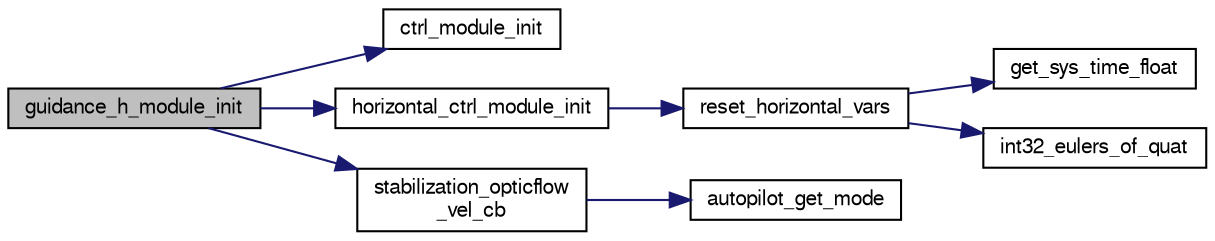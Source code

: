 digraph "guidance_h_module_init"
{
  edge [fontname="FreeSans",fontsize="10",labelfontname="FreeSans",labelfontsize="10"];
  node [fontname="FreeSans",fontsize="10",shape=record];
  rankdir="LR";
  Node1 [label="guidance_h_module_init",height=0.2,width=0.4,color="black", fillcolor="grey75", style="filled", fontcolor="black"];
  Node1 -> Node2 [color="midnightblue",fontsize="10",style="solid",fontname="FreeSans"];
  Node2 [label="ctrl_module_init",height=0.2,width=0.4,color="black", fillcolor="white", style="filled",URL="$ctrl__module__innerloop__demo_8c.html#a2a7323cb20a25d04675e7029725d0f06"];
  Node1 -> Node3 [color="midnightblue",fontsize="10",style="solid",fontname="FreeSans"];
  Node3 [label="horizontal_ctrl_module_init",height=0.2,width=0.4,color="black", fillcolor="white", style="filled",URL="$optical__flow__hover_8c.html#ab10a886e73d13b8c525a5bdee70a19af",tooltip="Initialize the horizontal optical flow hover module. "];
  Node3 -> Node4 [color="midnightblue",fontsize="10",style="solid",fontname="FreeSans"];
  Node4 [label="reset_horizontal_vars",height=0.2,width=0.4,color="black", fillcolor="white", style="filled",URL="$optical__flow__hover_8c.html#a043924ff94b6679387ad01bd10786087",tooltip="Reset all horizontal variables: "];
  Node4 -> Node5 [color="midnightblue",fontsize="10",style="solid",fontname="FreeSans"];
  Node5 [label="get_sys_time_float",height=0.2,width=0.4,color="black", fillcolor="white", style="filled",URL="$sys__time_8h.html#af486c2fb33d8d33645256a9970eb056e",tooltip="Get the time in seconds since startup. "];
  Node4 -> Node6 [color="midnightblue",fontsize="10",style="solid",fontname="FreeSans"];
  Node6 [label="int32_eulers_of_quat",height=0.2,width=0.4,color="black", fillcolor="white", style="filled",URL="$group__math__algebra__int.html#ga02ccc32cb7b533e0c7cf18140fb7104e"];
  Node1 -> Node7 [color="midnightblue",fontsize="10",style="solid",fontname="FreeSans"];
  Node7 [label="stabilization_opticflow\l_vel_cb",height=0.2,width=0.4,color="black", fillcolor="white", style="filled",URL="$guidance__opticflow__hover_8c.html#a781dbde7c535e9a3c38caeb2026d9ebb",tooltip="Update the controls on a new VELOCITY_ESTIMATE ABI message. "];
  Node7 -> Node8 [color="midnightblue",fontsize="10",style="solid",fontname="FreeSans"];
  Node8 [label="autopilot_get_mode",height=0.2,width=0.4,color="black", fillcolor="white", style="filled",URL="$autopilot_8c.html#a23af2ac2d4bcb9b71c869a409de61cc4",tooltip="get autopilot mode "];
}
